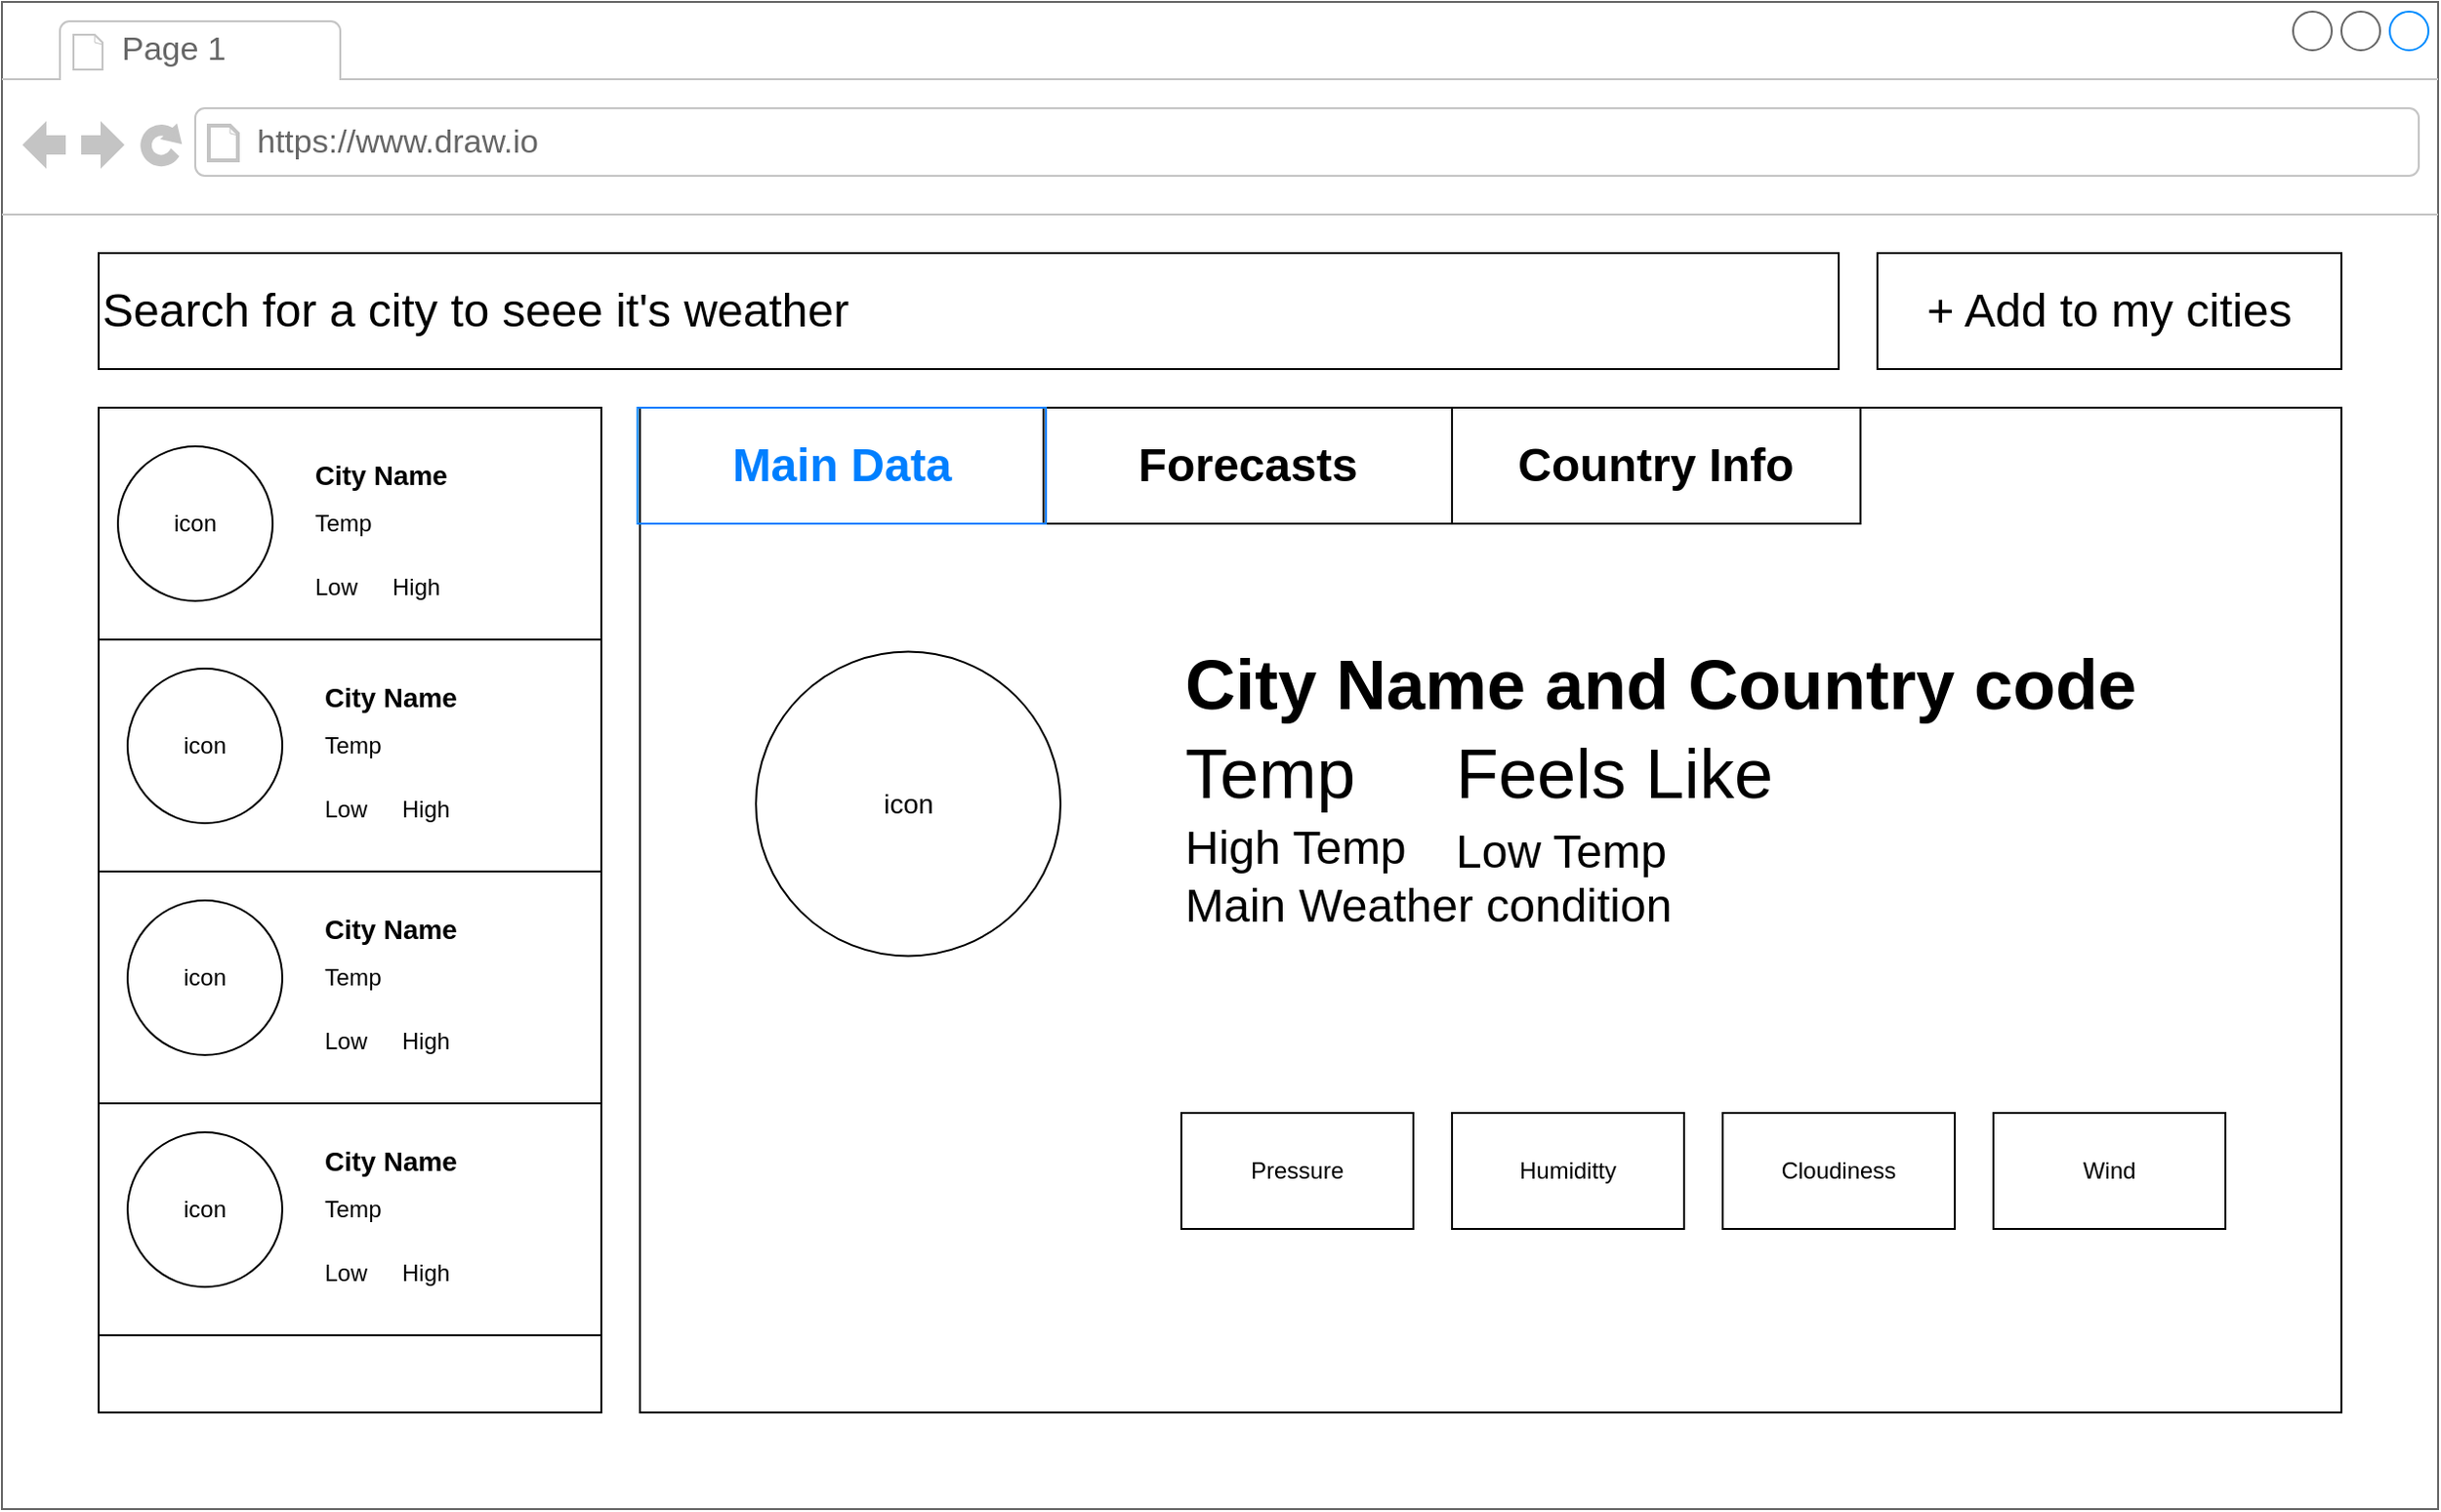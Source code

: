 <mxfile version="13.0.1" type="device" pages="2"><diagram id="qWMOwc6yFwLctZ5Epkgg" name="Main"><mxGraphModel dx="1662" dy="826" grid="1" gridSize="10" guides="1" tooltips="1" connect="1" arrows="1" fold="1" page="1" pageScale="1" pageWidth="1920" pageHeight="1200" math="0" shadow="0"><root><mxCell id="0"/><mxCell id="1" parent="0"/><mxCell id="CZ1t8wcsyvxBFFmGFZ_M-1" value="" style="strokeWidth=1;shadow=0;dashed=0;align=center;html=1;shape=mxgraph.mockup.containers.browserWindow;rSize=0;strokeColor=#666666;strokeColor2=#008cff;strokeColor3=#c4c4c4;mainText=,;recursiveResize=0;" vertex="1" parent="1"><mxGeometry x="170" y="70" width="1260" height="780" as="geometry"/></mxCell><mxCell id="CZ1t8wcsyvxBFFmGFZ_M-2" value="Page 1" style="strokeWidth=1;shadow=0;dashed=0;align=center;html=1;shape=mxgraph.mockup.containers.anchor;fontSize=17;fontColor=#666666;align=left;" vertex="1" parent="CZ1t8wcsyvxBFFmGFZ_M-1"><mxGeometry x="60" y="12" width="110" height="26" as="geometry"/></mxCell><mxCell id="CZ1t8wcsyvxBFFmGFZ_M-3" value="https://www.draw.io" style="strokeWidth=1;shadow=0;dashed=0;align=center;html=1;shape=mxgraph.mockup.containers.anchor;rSize=0;fontSize=17;fontColor=#666666;align=left;" vertex="1" parent="CZ1t8wcsyvxBFFmGFZ_M-1"><mxGeometry x="130" y="60" width="250" height="26" as="geometry"/></mxCell><mxCell id="CZ1t8wcsyvxBFFmGFZ_M-5" value="&lt;font style=&quot;font-size: 24px&quot;&gt;Search for a city to seee it's weather&lt;/font&gt;" style="rounded=0;whiteSpace=wrap;html=1;align=left;" vertex="1" parent="CZ1t8wcsyvxBFFmGFZ_M-1"><mxGeometry x="50" y="130" width="900" height="60" as="geometry"/></mxCell><mxCell id="CZ1t8wcsyvxBFFmGFZ_M-6" value="&lt;font style=&quot;font-size: 24px&quot;&gt;+ Add to my cities&lt;/font&gt;" style="rounded=0;whiteSpace=wrap;html=1;" vertex="1" parent="CZ1t8wcsyvxBFFmGFZ_M-1"><mxGeometry x="970" y="130" width="240" height="60" as="geometry"/></mxCell><mxCell id="CZ1t8wcsyvxBFFmGFZ_M-7" value="" style="rounded=0;whiteSpace=wrap;html=1;" vertex="1" parent="CZ1t8wcsyvxBFFmGFZ_M-1"><mxGeometry x="50" y="210" width="260" height="520" as="geometry"/></mxCell><mxCell id="CZ1t8wcsyvxBFFmGFZ_M-9" value="" style="rounded=0;whiteSpace=wrap;html=1;" vertex="1" parent="CZ1t8wcsyvxBFFmGFZ_M-1"><mxGeometry x="330" y="210" width="880" height="520" as="geometry"/></mxCell><mxCell id="CZ1t8wcsyvxBFFmGFZ_M-10" value="" style="rounded=0;whiteSpace=wrap;html=1;" vertex="1" parent="CZ1t8wcsyvxBFFmGFZ_M-1"><mxGeometry x="50" y="210" width="260" height="120" as="geometry"/></mxCell><mxCell id="CZ1t8wcsyvxBFFmGFZ_M-13" value="" style="rounded=0;whiteSpace=wrap;html=1;" vertex="1" parent="CZ1t8wcsyvxBFFmGFZ_M-1"><mxGeometry x="50" y="330" width="260" height="120" as="geometry"/></mxCell><mxCell id="CZ1t8wcsyvxBFFmGFZ_M-12" value="" style="rounded=0;whiteSpace=wrap;html=1;" vertex="1" parent="CZ1t8wcsyvxBFFmGFZ_M-1"><mxGeometry x="50" y="450" width="260" height="120" as="geometry"/></mxCell><mxCell id="CZ1t8wcsyvxBFFmGFZ_M-11" value="" style="rounded=0;whiteSpace=wrap;html=1;" vertex="1" parent="CZ1t8wcsyvxBFFmGFZ_M-1"><mxGeometry x="50" y="570" width="260" height="120" as="geometry"/></mxCell><mxCell id="CZ1t8wcsyvxBFFmGFZ_M-14" value="" style="ellipse;whiteSpace=wrap;html=1;" vertex="1" parent="CZ1t8wcsyvxBFFmGFZ_M-1"><mxGeometry x="60" y="230" width="80" height="80" as="geometry"/></mxCell><mxCell id="CZ1t8wcsyvxBFFmGFZ_M-15" value="&lt;font style=&quot;font-size: 14px&quot;&gt;&lt;b&gt;City Name&lt;/b&gt;&lt;/font&gt;" style="text;html=1;strokeColor=none;fillColor=none;align=left;verticalAlign=middle;whiteSpace=wrap;rounded=0;" vertex="1" parent="CZ1t8wcsyvxBFFmGFZ_M-1"><mxGeometry x="160" y="230" width="130" height="30" as="geometry"/></mxCell><mxCell id="CZ1t8wcsyvxBFFmGFZ_M-16" value="Temp" style="text;html=1;strokeColor=none;fillColor=none;align=left;verticalAlign=middle;whiteSpace=wrap;rounded=0;" vertex="1" parent="CZ1t8wcsyvxBFFmGFZ_M-1"><mxGeometry x="160" y="255" width="70" height="30" as="geometry"/></mxCell><mxCell id="CZ1t8wcsyvxBFFmGFZ_M-17" value="Low" style="text;html=1;strokeColor=none;fillColor=none;align=left;verticalAlign=middle;whiteSpace=wrap;rounded=0;" vertex="1" parent="CZ1t8wcsyvxBFFmGFZ_M-1"><mxGeometry x="160" y="285" width="30" height="35" as="geometry"/></mxCell><mxCell id="CZ1t8wcsyvxBFFmGFZ_M-18" value="High" style="text;html=1;strokeColor=none;fillColor=none;align=left;verticalAlign=middle;whiteSpace=wrap;rounded=0;" vertex="1" parent="CZ1t8wcsyvxBFFmGFZ_M-1"><mxGeometry x="200" y="285" width="30" height="35" as="geometry"/></mxCell><mxCell id="CZ1t8wcsyvxBFFmGFZ_M-19" value="icon" style="text;html=1;strokeColor=none;fillColor=none;align=center;verticalAlign=middle;whiteSpace=wrap;rounded=0;" vertex="1" parent="CZ1t8wcsyvxBFFmGFZ_M-1"><mxGeometry x="80" y="260" width="40" height="20" as="geometry"/></mxCell><mxCell id="CZ1t8wcsyvxBFFmGFZ_M-28" value="" style="ellipse;whiteSpace=wrap;html=1;" vertex="1" parent="CZ1t8wcsyvxBFFmGFZ_M-1"><mxGeometry x="65" y="345" width="80" height="80" as="geometry"/></mxCell><mxCell id="CZ1t8wcsyvxBFFmGFZ_M-29" value="&lt;font style=&quot;font-size: 14px&quot;&gt;&lt;b&gt;City Name&lt;/b&gt;&lt;/font&gt;" style="text;html=1;strokeColor=none;fillColor=none;align=left;verticalAlign=middle;whiteSpace=wrap;rounded=0;" vertex="1" parent="CZ1t8wcsyvxBFFmGFZ_M-1"><mxGeometry x="165" y="345" width="130" height="30" as="geometry"/></mxCell><mxCell id="CZ1t8wcsyvxBFFmGFZ_M-30" value="Temp" style="text;html=1;strokeColor=none;fillColor=none;align=left;verticalAlign=middle;whiteSpace=wrap;rounded=0;" vertex="1" parent="CZ1t8wcsyvxBFFmGFZ_M-1"><mxGeometry x="165" y="370" width="70" height="30" as="geometry"/></mxCell><mxCell id="CZ1t8wcsyvxBFFmGFZ_M-31" value="Low" style="text;html=1;strokeColor=none;fillColor=none;align=left;verticalAlign=middle;whiteSpace=wrap;rounded=0;" vertex="1" parent="CZ1t8wcsyvxBFFmGFZ_M-1"><mxGeometry x="165" y="400" width="30" height="35" as="geometry"/></mxCell><mxCell id="CZ1t8wcsyvxBFFmGFZ_M-32" value="High" style="text;html=1;strokeColor=none;fillColor=none;align=left;verticalAlign=middle;whiteSpace=wrap;rounded=0;" vertex="1" parent="CZ1t8wcsyvxBFFmGFZ_M-1"><mxGeometry x="205" y="400" width="30" height="35" as="geometry"/></mxCell><mxCell id="CZ1t8wcsyvxBFFmGFZ_M-33" value="icon" style="text;html=1;strokeColor=none;fillColor=none;align=center;verticalAlign=middle;whiteSpace=wrap;rounded=0;" vertex="1" parent="CZ1t8wcsyvxBFFmGFZ_M-1"><mxGeometry x="85" y="375" width="40" height="20" as="geometry"/></mxCell><mxCell id="CZ1t8wcsyvxBFFmGFZ_M-34" value="" style="ellipse;whiteSpace=wrap;html=1;" vertex="1" parent="CZ1t8wcsyvxBFFmGFZ_M-1"><mxGeometry x="65" y="465" width="80" height="80" as="geometry"/></mxCell><mxCell id="CZ1t8wcsyvxBFFmGFZ_M-35" value="&lt;font style=&quot;font-size: 14px&quot;&gt;&lt;b&gt;City Name&lt;/b&gt;&lt;/font&gt;" style="text;html=1;strokeColor=none;fillColor=none;align=left;verticalAlign=middle;whiteSpace=wrap;rounded=0;" vertex="1" parent="CZ1t8wcsyvxBFFmGFZ_M-1"><mxGeometry x="165" y="465" width="130" height="30" as="geometry"/></mxCell><mxCell id="CZ1t8wcsyvxBFFmGFZ_M-36" value="Temp" style="text;html=1;strokeColor=none;fillColor=none;align=left;verticalAlign=middle;whiteSpace=wrap;rounded=0;" vertex="1" parent="CZ1t8wcsyvxBFFmGFZ_M-1"><mxGeometry x="165" y="490" width="70" height="30" as="geometry"/></mxCell><mxCell id="CZ1t8wcsyvxBFFmGFZ_M-37" value="Low" style="text;html=1;strokeColor=none;fillColor=none;align=left;verticalAlign=middle;whiteSpace=wrap;rounded=0;" vertex="1" parent="CZ1t8wcsyvxBFFmGFZ_M-1"><mxGeometry x="165" y="520" width="30" height="35" as="geometry"/></mxCell><mxCell id="CZ1t8wcsyvxBFFmGFZ_M-38" value="High" style="text;html=1;strokeColor=none;fillColor=none;align=left;verticalAlign=middle;whiteSpace=wrap;rounded=0;" vertex="1" parent="CZ1t8wcsyvxBFFmGFZ_M-1"><mxGeometry x="205" y="520" width="30" height="35" as="geometry"/></mxCell><mxCell id="CZ1t8wcsyvxBFFmGFZ_M-39" value="icon" style="text;html=1;strokeColor=none;fillColor=none;align=center;verticalAlign=middle;whiteSpace=wrap;rounded=0;" vertex="1" parent="CZ1t8wcsyvxBFFmGFZ_M-1"><mxGeometry x="85" y="495" width="40" height="20" as="geometry"/></mxCell><mxCell id="CZ1t8wcsyvxBFFmGFZ_M-22" value="" style="ellipse;whiteSpace=wrap;html=1;" vertex="1" parent="CZ1t8wcsyvxBFFmGFZ_M-1"><mxGeometry x="65" y="585" width="80" height="80" as="geometry"/></mxCell><mxCell id="CZ1t8wcsyvxBFFmGFZ_M-23" value="&lt;font style=&quot;font-size: 14px&quot;&gt;&lt;b&gt;City Name&lt;/b&gt;&lt;/font&gt;" style="text;html=1;strokeColor=none;fillColor=none;align=left;verticalAlign=middle;whiteSpace=wrap;rounded=0;" vertex="1" parent="CZ1t8wcsyvxBFFmGFZ_M-1"><mxGeometry x="165" y="585" width="130" height="30" as="geometry"/></mxCell><mxCell id="CZ1t8wcsyvxBFFmGFZ_M-24" value="Temp" style="text;html=1;strokeColor=none;fillColor=none;align=left;verticalAlign=middle;whiteSpace=wrap;rounded=0;" vertex="1" parent="CZ1t8wcsyvxBFFmGFZ_M-1"><mxGeometry x="165" y="610" width="70" height="30" as="geometry"/></mxCell><mxCell id="CZ1t8wcsyvxBFFmGFZ_M-25" value="Low" style="text;html=1;strokeColor=none;fillColor=none;align=left;verticalAlign=middle;whiteSpace=wrap;rounded=0;" vertex="1" parent="CZ1t8wcsyvxBFFmGFZ_M-1"><mxGeometry x="165" y="640" width="30" height="35" as="geometry"/></mxCell><mxCell id="CZ1t8wcsyvxBFFmGFZ_M-26" value="High" style="text;html=1;strokeColor=none;fillColor=none;align=left;verticalAlign=middle;whiteSpace=wrap;rounded=0;" vertex="1" parent="CZ1t8wcsyvxBFFmGFZ_M-1"><mxGeometry x="205" y="640" width="30" height="35" as="geometry"/></mxCell><mxCell id="CZ1t8wcsyvxBFFmGFZ_M-27" value="icon" style="text;html=1;strokeColor=none;fillColor=none;align=center;verticalAlign=middle;whiteSpace=wrap;rounded=0;" vertex="1" parent="CZ1t8wcsyvxBFFmGFZ_M-1"><mxGeometry x="85" y="615" width="40" height="20" as="geometry"/></mxCell><mxCell id="CZ1t8wcsyvxBFFmGFZ_M-40" value="" style="ellipse;whiteSpace=wrap;html=1;aspect=fixed;" vertex="1" parent="CZ1t8wcsyvxBFFmGFZ_M-1"><mxGeometry x="390" y="336.25" width="157.5" height="157.5" as="geometry"/></mxCell><mxCell id="CZ1t8wcsyvxBFFmGFZ_M-42" value="&lt;font style=&quot;font-size: 14px&quot;&gt;icon&lt;/font&gt;" style="text;html=1;strokeColor=none;fillColor=none;align=center;verticalAlign=middle;whiteSpace=wrap;rounded=0;" vertex="1" parent="CZ1t8wcsyvxBFFmGFZ_M-1"><mxGeometry x="448.75" y="405" width="40" height="20" as="geometry"/></mxCell><mxCell id="CZ1t8wcsyvxBFFmGFZ_M-43" value="&lt;font style=&quot;font-size: 36px&quot;&gt;&lt;b&gt;City Name and Country code&lt;/b&gt;&lt;/font&gt;" style="text;html=1;strokeColor=none;fillColor=none;align=left;verticalAlign=middle;whiteSpace=wrap;rounded=0;" vertex="1" parent="CZ1t8wcsyvxBFFmGFZ_M-1"><mxGeometry x="610" y="340" width="560" height="25" as="geometry"/></mxCell><mxCell id="CZ1t8wcsyvxBFFmGFZ_M-44" value="&lt;font style=&quot;font-size: 24px&quot;&gt;Main Weather condition&lt;/font&gt;" style="text;html=1;strokeColor=none;fillColor=none;align=left;verticalAlign=middle;whiteSpace=wrap;rounded=0;" vertex="1" parent="CZ1t8wcsyvxBFFmGFZ_M-1"><mxGeometry x="610" y="455" width="560" height="25" as="geometry"/></mxCell><mxCell id="CZ1t8wcsyvxBFFmGFZ_M-45" value="&lt;font style=&quot;font-size: 36px&quot;&gt;Temp&lt;/font&gt;" style="text;html=1;strokeColor=none;fillColor=none;align=left;verticalAlign=middle;whiteSpace=wrap;rounded=0;" vertex="1" parent="CZ1t8wcsyvxBFFmGFZ_M-1"><mxGeometry x="610" y="386.25" width="100" height="25" as="geometry"/></mxCell><mxCell id="CZ1t8wcsyvxBFFmGFZ_M-46" value="&lt;font style=&quot;font-size: 24px&quot;&gt;High Temp&lt;/font&gt;" style="text;html=1;strokeColor=none;fillColor=none;align=left;verticalAlign=middle;whiteSpace=wrap;rounded=0;" vertex="1" parent="CZ1t8wcsyvxBFFmGFZ_M-1"><mxGeometry x="610" y="425" width="130" height="25" as="geometry"/></mxCell><mxCell id="CZ1t8wcsyvxBFFmGFZ_M-47" value="&lt;font style=&quot;font-size: 24px&quot;&gt;Low Temp&lt;/font&gt;" style="text;html=1;strokeColor=none;fillColor=none;align=left;verticalAlign=middle;whiteSpace=wrap;rounded=0;" vertex="1" parent="CZ1t8wcsyvxBFFmGFZ_M-1"><mxGeometry x="750" y="427.5" width="130" height="25" as="geometry"/></mxCell><mxCell id="CZ1t8wcsyvxBFFmGFZ_M-48" value="&lt;font style=&quot;font-size: 36px&quot;&gt;Feels Like&lt;/font&gt;" style="text;html=1;strokeColor=none;fillColor=none;align=left;verticalAlign=middle;whiteSpace=wrap;rounded=0;" vertex="1" parent="CZ1t8wcsyvxBFFmGFZ_M-1"><mxGeometry x="750" y="386.25" width="260" height="25" as="geometry"/></mxCell><mxCell id="CZ1t8wcsyvxBFFmGFZ_M-49" value="Pressure" style="rounded=0;whiteSpace=wrap;html=1;" vertex="1" parent="CZ1t8wcsyvxBFFmGFZ_M-1"><mxGeometry x="610" y="575" width="120" height="60" as="geometry"/></mxCell><mxCell id="CZ1t8wcsyvxBFFmGFZ_M-50" value="Humiditty" style="rounded=0;whiteSpace=wrap;html=1;" vertex="1" parent="CZ1t8wcsyvxBFFmGFZ_M-1"><mxGeometry x="750" y="575" width="120" height="60" as="geometry"/></mxCell><mxCell id="CZ1t8wcsyvxBFFmGFZ_M-51" value="Cloudiness" style="rounded=0;whiteSpace=wrap;html=1;" vertex="1" parent="CZ1t8wcsyvxBFFmGFZ_M-1"><mxGeometry x="890" y="575" width="120" height="60" as="geometry"/></mxCell><mxCell id="CZ1t8wcsyvxBFFmGFZ_M-52" value="Wind" style="rounded=0;whiteSpace=wrap;html=1;" vertex="1" parent="CZ1t8wcsyvxBFFmGFZ_M-1"><mxGeometry x="1030" y="575" width="120" height="60" as="geometry"/></mxCell><mxCell id="CZ1t8wcsyvxBFFmGFZ_M-56" value="&lt;b&gt;&lt;font style=&quot;font-size: 24px&quot;&gt;Forecasts&lt;/font&gt;&lt;/b&gt;" style="rounded=0;whiteSpace=wrap;html=1;" vertex="1" parent="CZ1t8wcsyvxBFFmGFZ_M-1"><mxGeometry x="538.75" y="210" width="211.25" height="60" as="geometry"/></mxCell><mxCell id="CZ1t8wcsyvxBFFmGFZ_M-57" value="&lt;b&gt;&lt;font style=&quot;font-size: 24px&quot;&gt;Country Info&lt;br&gt;&lt;/font&gt;&lt;/b&gt;" style="rounded=0;whiteSpace=wrap;html=1;" vertex="1" parent="CZ1t8wcsyvxBFFmGFZ_M-1"><mxGeometry x="750" y="210" width="211.25" height="60" as="geometry"/></mxCell><mxCell id="CZ1t8wcsyvxBFFmGFZ_M-55" value="&lt;b&gt;&lt;font style=&quot;font-size: 24px&quot; color=&quot;#007fff&quot;&gt;Main Data&lt;/font&gt;&lt;/b&gt;" style="rounded=0;whiteSpace=wrap;html=1;fillColor=none;strokeColor=#007FFF;" vertex="1" parent="CZ1t8wcsyvxBFFmGFZ_M-1"><mxGeometry x="328.75" y="210" width="211.25" height="60" as="geometry"/></mxCell></root></mxGraphModel></diagram><diagram id="ofE7nIJgLFF7Sj18PrCI" name="Forecasts"><mxGraphModel dx="1662" dy="826" grid="1" gridSize="10" guides="1" tooltips="1" connect="1" arrows="1" fold="1" page="1" pageScale="1" pageWidth="1920" pageHeight="1200" math="0" shadow="0"><root><mxCell id="l9D9Y3z1nuY4Gbx88itP-0"/><mxCell id="l9D9Y3z1nuY4Gbx88itP-1" parent="l9D9Y3z1nuY4Gbx88itP-0"/><mxCell id="JO_F9vmJ7J9UpkXBK2V_-0" value="" style="strokeWidth=1;shadow=0;dashed=0;align=center;html=1;shape=mxgraph.mockup.containers.browserWindow;rSize=0;strokeColor=#666666;strokeColor2=#008cff;strokeColor3=#c4c4c4;mainText=,;recursiveResize=0;" vertex="1" parent="l9D9Y3z1nuY4Gbx88itP-1"><mxGeometry x="20" y="40" width="1260" height="780" as="geometry"/></mxCell><mxCell id="JO_F9vmJ7J9UpkXBK2V_-1" value="Page 1" style="strokeWidth=1;shadow=0;dashed=0;align=center;html=1;shape=mxgraph.mockup.containers.anchor;fontSize=17;fontColor=#666666;align=left;" vertex="1" parent="JO_F9vmJ7J9UpkXBK2V_-0"><mxGeometry x="60" y="12" width="110" height="26" as="geometry"/></mxCell><mxCell id="JO_F9vmJ7J9UpkXBK2V_-2" value="https://www.draw.io" style="strokeWidth=1;shadow=0;dashed=0;align=center;html=1;shape=mxgraph.mockup.containers.anchor;rSize=0;fontSize=17;fontColor=#666666;align=left;" vertex="1" parent="JO_F9vmJ7J9UpkXBK2V_-0"><mxGeometry x="130" y="60" width="250" height="26" as="geometry"/></mxCell><mxCell id="JO_F9vmJ7J9UpkXBK2V_-3" value="&lt;font style=&quot;font-size: 24px&quot;&gt;Search for a city to seee it's weather&lt;/font&gt;" style="rounded=0;whiteSpace=wrap;html=1;align=left;" vertex="1" parent="JO_F9vmJ7J9UpkXBK2V_-0"><mxGeometry x="50" y="130" width="900" height="60" as="geometry"/></mxCell><mxCell id="JO_F9vmJ7J9UpkXBK2V_-4" value="&lt;font style=&quot;font-size: 24px&quot;&gt;+ Add to my cities&lt;/font&gt;" style="rounded=0;whiteSpace=wrap;html=1;" vertex="1" parent="JO_F9vmJ7J9UpkXBK2V_-0"><mxGeometry x="970" y="130" width="240" height="60" as="geometry"/></mxCell><mxCell id="JO_F9vmJ7J9UpkXBK2V_-5" value="" style="rounded=0;whiteSpace=wrap;html=1;" vertex="1" parent="JO_F9vmJ7J9UpkXBK2V_-0"><mxGeometry x="50" y="210" width="260" height="520" as="geometry"/></mxCell><mxCell id="JO_F9vmJ7J9UpkXBK2V_-6" value="" style="rounded=0;whiteSpace=wrap;html=1;" vertex="1" parent="JO_F9vmJ7J9UpkXBK2V_-0"><mxGeometry x="330" y="210" width="880" height="520" as="geometry"/></mxCell><mxCell id="JO_F9vmJ7J9UpkXBK2V_-7" value="" style="rounded=0;whiteSpace=wrap;html=1;" vertex="1" parent="JO_F9vmJ7J9UpkXBK2V_-0"><mxGeometry x="50" y="210" width="260" height="120" as="geometry"/></mxCell><mxCell id="JO_F9vmJ7J9UpkXBK2V_-8" value="" style="rounded=0;whiteSpace=wrap;html=1;" vertex="1" parent="JO_F9vmJ7J9UpkXBK2V_-0"><mxGeometry x="50" y="330" width="260" height="120" as="geometry"/></mxCell><mxCell id="JO_F9vmJ7J9UpkXBK2V_-9" value="" style="rounded=0;whiteSpace=wrap;html=1;" vertex="1" parent="JO_F9vmJ7J9UpkXBK2V_-0"><mxGeometry x="50" y="450" width="260" height="120" as="geometry"/></mxCell><mxCell id="JO_F9vmJ7J9UpkXBK2V_-10" value="" style="rounded=0;whiteSpace=wrap;html=1;" vertex="1" parent="JO_F9vmJ7J9UpkXBK2V_-0"><mxGeometry x="50" y="570" width="260" height="120" as="geometry"/></mxCell><mxCell id="JO_F9vmJ7J9UpkXBK2V_-11" value="" style="ellipse;whiteSpace=wrap;html=1;" vertex="1" parent="JO_F9vmJ7J9UpkXBK2V_-0"><mxGeometry x="60" y="230" width="80" height="80" as="geometry"/></mxCell><mxCell id="JO_F9vmJ7J9UpkXBK2V_-12" value="&lt;font style=&quot;font-size: 14px&quot;&gt;&lt;b&gt;City Name&lt;/b&gt;&lt;/font&gt;" style="text;html=1;strokeColor=none;fillColor=none;align=left;verticalAlign=middle;whiteSpace=wrap;rounded=0;" vertex="1" parent="JO_F9vmJ7J9UpkXBK2V_-0"><mxGeometry x="160" y="230" width="130" height="30" as="geometry"/></mxCell><mxCell id="JO_F9vmJ7J9UpkXBK2V_-13" value="Temp" style="text;html=1;strokeColor=none;fillColor=none;align=left;verticalAlign=middle;whiteSpace=wrap;rounded=0;" vertex="1" parent="JO_F9vmJ7J9UpkXBK2V_-0"><mxGeometry x="160" y="255" width="70" height="30" as="geometry"/></mxCell><mxCell id="JO_F9vmJ7J9UpkXBK2V_-14" value="Low" style="text;html=1;strokeColor=none;fillColor=none;align=left;verticalAlign=middle;whiteSpace=wrap;rounded=0;" vertex="1" parent="JO_F9vmJ7J9UpkXBK2V_-0"><mxGeometry x="160" y="285" width="30" height="35" as="geometry"/></mxCell><mxCell id="JO_F9vmJ7J9UpkXBK2V_-15" value="High" style="text;html=1;strokeColor=none;fillColor=none;align=left;verticalAlign=middle;whiteSpace=wrap;rounded=0;" vertex="1" parent="JO_F9vmJ7J9UpkXBK2V_-0"><mxGeometry x="200" y="285" width="30" height="35" as="geometry"/></mxCell><mxCell id="JO_F9vmJ7J9UpkXBK2V_-16" value="icon" style="text;html=1;strokeColor=none;fillColor=none;align=center;verticalAlign=middle;whiteSpace=wrap;rounded=0;" vertex="1" parent="JO_F9vmJ7J9UpkXBK2V_-0"><mxGeometry x="80" y="260" width="40" height="20" as="geometry"/></mxCell><mxCell id="JO_F9vmJ7J9UpkXBK2V_-17" value="" style="ellipse;whiteSpace=wrap;html=1;" vertex="1" parent="JO_F9vmJ7J9UpkXBK2V_-0"><mxGeometry x="65" y="345" width="80" height="80" as="geometry"/></mxCell><mxCell id="JO_F9vmJ7J9UpkXBK2V_-18" value="&lt;font style=&quot;font-size: 14px&quot;&gt;&lt;b&gt;City Name&lt;/b&gt;&lt;/font&gt;" style="text;html=1;strokeColor=none;fillColor=none;align=left;verticalAlign=middle;whiteSpace=wrap;rounded=0;" vertex="1" parent="JO_F9vmJ7J9UpkXBK2V_-0"><mxGeometry x="165" y="345" width="130" height="30" as="geometry"/></mxCell><mxCell id="JO_F9vmJ7J9UpkXBK2V_-19" value="Temp" style="text;html=1;strokeColor=none;fillColor=none;align=left;verticalAlign=middle;whiteSpace=wrap;rounded=0;" vertex="1" parent="JO_F9vmJ7J9UpkXBK2V_-0"><mxGeometry x="165" y="370" width="70" height="30" as="geometry"/></mxCell><mxCell id="JO_F9vmJ7J9UpkXBK2V_-20" value="Low" style="text;html=1;strokeColor=none;fillColor=none;align=left;verticalAlign=middle;whiteSpace=wrap;rounded=0;" vertex="1" parent="JO_F9vmJ7J9UpkXBK2V_-0"><mxGeometry x="165" y="400" width="30" height="35" as="geometry"/></mxCell><mxCell id="JO_F9vmJ7J9UpkXBK2V_-21" value="High" style="text;html=1;strokeColor=none;fillColor=none;align=left;verticalAlign=middle;whiteSpace=wrap;rounded=0;" vertex="1" parent="JO_F9vmJ7J9UpkXBK2V_-0"><mxGeometry x="205" y="400" width="30" height="35" as="geometry"/></mxCell><mxCell id="JO_F9vmJ7J9UpkXBK2V_-22" value="icon" style="text;html=1;strokeColor=none;fillColor=none;align=center;verticalAlign=middle;whiteSpace=wrap;rounded=0;" vertex="1" parent="JO_F9vmJ7J9UpkXBK2V_-0"><mxGeometry x="85" y="375" width="40" height="20" as="geometry"/></mxCell><mxCell id="JO_F9vmJ7J9UpkXBK2V_-23" value="" style="ellipse;whiteSpace=wrap;html=1;" vertex="1" parent="JO_F9vmJ7J9UpkXBK2V_-0"><mxGeometry x="65" y="465" width="80" height="80" as="geometry"/></mxCell><mxCell id="JO_F9vmJ7J9UpkXBK2V_-24" value="&lt;font style=&quot;font-size: 14px&quot;&gt;&lt;b&gt;City Name&lt;/b&gt;&lt;/font&gt;" style="text;html=1;strokeColor=none;fillColor=none;align=left;verticalAlign=middle;whiteSpace=wrap;rounded=0;" vertex="1" parent="JO_F9vmJ7J9UpkXBK2V_-0"><mxGeometry x="165" y="465" width="130" height="30" as="geometry"/></mxCell><mxCell id="JO_F9vmJ7J9UpkXBK2V_-25" value="Temp" style="text;html=1;strokeColor=none;fillColor=none;align=left;verticalAlign=middle;whiteSpace=wrap;rounded=0;" vertex="1" parent="JO_F9vmJ7J9UpkXBK2V_-0"><mxGeometry x="165" y="490" width="70" height="30" as="geometry"/></mxCell><mxCell id="JO_F9vmJ7J9UpkXBK2V_-26" value="Low" style="text;html=1;strokeColor=none;fillColor=none;align=left;verticalAlign=middle;whiteSpace=wrap;rounded=0;" vertex="1" parent="JO_F9vmJ7J9UpkXBK2V_-0"><mxGeometry x="165" y="520" width="30" height="35" as="geometry"/></mxCell><mxCell id="JO_F9vmJ7J9UpkXBK2V_-27" value="High" style="text;html=1;strokeColor=none;fillColor=none;align=left;verticalAlign=middle;whiteSpace=wrap;rounded=0;" vertex="1" parent="JO_F9vmJ7J9UpkXBK2V_-0"><mxGeometry x="205" y="520" width="30" height="35" as="geometry"/></mxCell><mxCell id="JO_F9vmJ7J9UpkXBK2V_-28" value="icon" style="text;html=1;strokeColor=none;fillColor=none;align=center;verticalAlign=middle;whiteSpace=wrap;rounded=0;" vertex="1" parent="JO_F9vmJ7J9UpkXBK2V_-0"><mxGeometry x="85" y="495" width="40" height="20" as="geometry"/></mxCell><mxCell id="JO_F9vmJ7J9UpkXBK2V_-29" value="" style="ellipse;whiteSpace=wrap;html=1;" vertex="1" parent="JO_F9vmJ7J9UpkXBK2V_-0"><mxGeometry x="65" y="585" width="80" height="80" as="geometry"/></mxCell><mxCell id="JO_F9vmJ7J9UpkXBK2V_-30" value="&lt;font style=&quot;font-size: 14px&quot;&gt;&lt;b&gt;City Name&lt;/b&gt;&lt;/font&gt;" style="text;html=1;strokeColor=none;fillColor=none;align=left;verticalAlign=middle;whiteSpace=wrap;rounded=0;" vertex="1" parent="JO_F9vmJ7J9UpkXBK2V_-0"><mxGeometry x="165" y="585" width="130" height="30" as="geometry"/></mxCell><mxCell id="JO_F9vmJ7J9UpkXBK2V_-31" value="Temp" style="text;html=1;strokeColor=none;fillColor=none;align=left;verticalAlign=middle;whiteSpace=wrap;rounded=0;" vertex="1" parent="JO_F9vmJ7J9UpkXBK2V_-0"><mxGeometry x="165" y="610" width="70" height="30" as="geometry"/></mxCell><mxCell id="JO_F9vmJ7J9UpkXBK2V_-32" value="Low" style="text;html=1;strokeColor=none;fillColor=none;align=left;verticalAlign=middle;whiteSpace=wrap;rounded=0;" vertex="1" parent="JO_F9vmJ7J9UpkXBK2V_-0"><mxGeometry x="165" y="640" width="30" height="35" as="geometry"/></mxCell><mxCell id="JO_F9vmJ7J9UpkXBK2V_-33" value="High" style="text;html=1;strokeColor=none;fillColor=none;align=left;verticalAlign=middle;whiteSpace=wrap;rounded=0;" vertex="1" parent="JO_F9vmJ7J9UpkXBK2V_-0"><mxGeometry x="205" y="640" width="30" height="35" as="geometry"/></mxCell><mxCell id="JO_F9vmJ7J9UpkXBK2V_-34" value="icon" style="text;html=1;strokeColor=none;fillColor=none;align=center;verticalAlign=middle;whiteSpace=wrap;rounded=0;" vertex="1" parent="JO_F9vmJ7J9UpkXBK2V_-0"><mxGeometry x="85" y="615" width="40" height="20" as="geometry"/></mxCell><mxCell id="JO_F9vmJ7J9UpkXBK2V_-37" value="&lt;font style=&quot;font-size: 36px&quot;&gt;&lt;b&gt;City Name and Country code&lt;/b&gt;&lt;/font&gt;" style="text;html=1;strokeColor=none;fillColor=none;align=left;verticalAlign=middle;whiteSpace=wrap;rounded=0;" vertex="1" parent="JO_F9vmJ7J9UpkXBK2V_-0"><mxGeometry x="374.38" y="295" width="560" height="25" as="geometry"/></mxCell><mxCell id="JO_F9vmJ7J9UpkXBK2V_-43" value="Forecast" style="rounded=0;whiteSpace=wrap;html=1;" vertex="1" parent="JO_F9vmJ7J9UpkXBK2V_-0"><mxGeometry x="374.37" y="365" width="235.63" height="345" as="geometry"/></mxCell><mxCell id="JO_F9vmJ7J9UpkXBK2V_-47" value="&lt;b&gt;&lt;font style=&quot;font-size: 24px&quot;&gt;Main Data&lt;/font&gt;&lt;/b&gt;" style="rounded=0;whiteSpace=wrap;html=1;" vertex="1" parent="JO_F9vmJ7J9UpkXBK2V_-0"><mxGeometry x="328.75" y="210" width="211.25" height="60" as="geometry"/></mxCell><mxCell id="JO_F9vmJ7J9UpkXBK2V_-48" value="&lt;b&gt;&lt;font style=&quot;font-size: 24px&quot; color=&quot;#3399ff&quot;&gt;Forecasts&lt;/font&gt;&lt;/b&gt;" style="rounded=0;whiteSpace=wrap;html=1;strokeColor=#3399FF;" vertex="1" parent="JO_F9vmJ7J9UpkXBK2V_-0"><mxGeometry x="538.75" y="210" width="211.25" height="60" as="geometry"/></mxCell><mxCell id="JO_F9vmJ7J9UpkXBK2V_-49" value="&lt;b&gt;&lt;font style=&quot;font-size: 24px&quot;&gt;Country Info&lt;br&gt;&lt;/font&gt;&lt;/b&gt;" style="rounded=0;whiteSpace=wrap;html=1;" vertex="1" parent="JO_F9vmJ7J9UpkXBK2V_-0"><mxGeometry x="750" y="210" width="211.25" height="60" as="geometry"/></mxCell><mxCell id="n4ZxtCmDTv0P5OO55eR3-4" value="Forecast" style="rounded=0;whiteSpace=wrap;html=1;" vertex="1" parent="JO_F9vmJ7J9UpkXBK2V_-0"><mxGeometry x="934.38" y="365" width="235.63" height="345" as="geometry"/></mxCell><mxCell id="n4ZxtCmDTv0P5OO55eR3-3" value="Forecast" style="rounded=0;whiteSpace=wrap;html=1;" vertex="1" parent="JO_F9vmJ7J9UpkXBK2V_-0"><mxGeometry x="682" y="365" width="235.63" height="345" as="geometry"/></mxCell><mxCell id="n4ZxtCmDTv0P5OO55eR3-5" value="..." style="text;html=1;strokeColor=none;fillColor=none;align=center;verticalAlign=middle;whiteSpace=wrap;rounded=0;" vertex="1" parent="JO_F9vmJ7J9UpkXBK2V_-0"><mxGeometry x="624.38" y="527.5" width="40" height="20" as="geometry"/></mxCell><mxCell id="Ixp7btA-4LmcW0GTsrYO-0" value="" style="group" vertex="1" connectable="0" parent="l9D9Y3z1nuY4Gbx88itP-1"><mxGeometry x="1330" y="80" width="260" height="670" as="geometry"/></mxCell><mxCell id="n4ZxtCmDTv0P5OO55eR3-7" value="" style="rounded=0;whiteSpace=wrap;html=1;strokeColor=#3399FF;fillColor=none;" vertex="1" parent="Ixp7btA-4LmcW0GTsrYO-0"><mxGeometry x="10" width="240" height="670" as="geometry"/></mxCell><mxCell id="n4ZxtCmDTv0P5OO55eR3-9" value="" style="ellipse;whiteSpace=wrap;html=1;aspect=fixed;strokeColor=#3399FF;fillColor=none;" vertex="1" parent="Ixp7btA-4LmcW0GTsrYO-0"><mxGeometry x="50" y="110" width="160" height="160" as="geometry"/></mxCell><mxCell id="n4ZxtCmDTv0P5OO55eR3-10" value="&lt;font style=&quot;font-size: 24px&quot;&gt;Date&lt;/font&gt;" style="text;html=1;strokeColor=none;fillColor=none;align=center;verticalAlign=middle;whiteSpace=wrap;rounded=0;" vertex="1" parent="Ixp7btA-4LmcW0GTsrYO-0"><mxGeometry y="40" width="260" height="60" as="geometry"/></mxCell><mxCell id="n4ZxtCmDTv0P5OO55eR3-11" value="icon" style="text;html=1;strokeColor=none;fillColor=none;align=center;verticalAlign=middle;whiteSpace=wrap;rounded=0;" vertex="1" parent="Ixp7btA-4LmcW0GTsrYO-0"><mxGeometry x="110" y="180" width="40" height="20" as="geometry"/></mxCell><mxCell id="n4ZxtCmDTv0P5OO55eR3-12" style="edgeStyle=orthogonalEdgeStyle;rounded=0;orthogonalLoop=1;jettySize=auto;html=1;exitX=0.5;exitY=1;exitDx=0;exitDy=0;" edge="1" parent="Ixp7btA-4LmcW0GTsrYO-0" source="n4ZxtCmDTv0P5OO55eR3-10" target="n4ZxtCmDTv0P5OO55eR3-10"><mxGeometry relative="1" as="geometry"/></mxCell><mxCell id="n4ZxtCmDTv0P5OO55eR3-13" value="" style="rounded=0;whiteSpace=wrap;html=1;strokeColor=#3399FF;fillColor=none;" vertex="1" parent="Ixp7btA-4LmcW0GTsrYO-0"><mxGeometry x="45" y="290" width="170" height="70" as="geometry"/></mxCell><mxCell id="n4ZxtCmDTv0P5OO55eR3-14" value="Temp" style="text;html=1;strokeColor=none;fillColor=none;align=center;verticalAlign=middle;whiteSpace=wrap;rounded=0;" vertex="1" parent="Ixp7btA-4LmcW0GTsrYO-0"><mxGeometry x="110" y="315" width="40" height="20" as="geometry"/></mxCell><mxCell id="n4ZxtCmDTv0P5OO55eR3-15" value="Temp Min" style="rounded=0;whiteSpace=wrap;html=1;strokeColor=#3399FF;fillColor=none;" vertex="1" parent="Ixp7btA-4LmcW0GTsrYO-0"><mxGeometry x="40" y="380" width="80" height="52" as="geometry"/></mxCell><mxCell id="n4ZxtCmDTv0P5OO55eR3-16" value="Temp Max" style="rounded=0;whiteSpace=wrap;html=1;strokeColor=#3399FF;fillColor=none;" vertex="1" parent="Ixp7btA-4LmcW0GTsrYO-0"><mxGeometry x="140" y="380" width="80" height="52" as="geometry"/></mxCell><mxCell id="n4ZxtCmDTv0P5OO55eR3-17" value="Humidity" style="rounded=0;whiteSpace=wrap;html=1;strokeColor=#3399FF;fillColor=none;" vertex="1" parent="Ixp7btA-4LmcW0GTsrYO-0"><mxGeometry x="40" y="450" width="180" height="40" as="geometry"/></mxCell><mxCell id="n4ZxtCmDTv0P5OO55eR3-18" value="Pressure" style="rounded=0;whiteSpace=wrap;html=1;strokeColor=#3399FF;fillColor=none;" vertex="1" parent="Ixp7btA-4LmcW0GTsrYO-0"><mxGeometry x="40" y="500" width="180" height="40" as="geometry"/></mxCell><mxCell id="n4ZxtCmDTv0P5OO55eR3-19" value="Wind speed" style="rounded=0;whiteSpace=wrap;html=1;strokeColor=#3399FF;fillColor=none;" vertex="1" parent="Ixp7btA-4LmcW0GTsrYO-0"><mxGeometry x="40" y="550" width="80" height="52" as="geometry"/></mxCell><mxCell id="n4ZxtCmDTv0P5OO55eR3-20" value="Wind direction" style="rounded=0;whiteSpace=wrap;html=1;strokeColor=#3399FF;fillColor=none;" vertex="1" parent="Ixp7btA-4LmcW0GTsrYO-0"><mxGeometry x="140" y="550" width="80" height="52" as="geometry"/></mxCell><mxCell id="n4ZxtCmDTv0P5OO55eR3-21" value="Cloudiness" style="rounded=0;whiteSpace=wrap;html=1;strokeColor=#3399FF;fillColor=none;" vertex="1" parent="Ixp7btA-4LmcW0GTsrYO-0"><mxGeometry x="40" y="610" width="180" height="40" as="geometry"/></mxCell><mxCell id="Ixp7btA-4LmcW0GTsrYO-1" value="&lt;font style=&quot;font-size: 18px&quot;&gt;Forecast Card&lt;/font&gt;" style="text;html=1;strokeColor=none;fillColor=none;align=center;verticalAlign=middle;whiteSpace=wrap;rounded=0;" vertex="1" parent="l9D9Y3z1nuY4Gbx88itP-1"><mxGeometry x="1340" y="50" width="130" height="20" as="geometry"/></mxCell></root></mxGraphModel></diagram></mxfile>